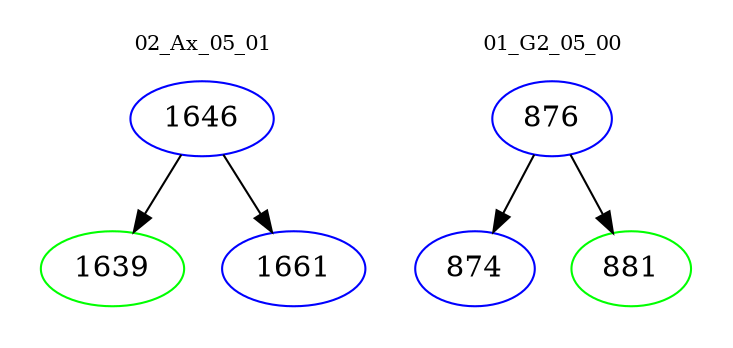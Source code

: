 digraph{
subgraph cluster_0 {
color = white
label = "02_Ax_05_01";
fontsize=10;
T0_1646 [label="1646", color="blue"]
T0_1646 -> T0_1639 [color="black"]
T0_1639 [label="1639", color="green"]
T0_1646 -> T0_1661 [color="black"]
T0_1661 [label="1661", color="blue"]
}
subgraph cluster_1 {
color = white
label = "01_G2_05_00";
fontsize=10;
T1_876 [label="876", color="blue"]
T1_876 -> T1_874 [color="black"]
T1_874 [label="874", color="blue"]
T1_876 -> T1_881 [color="black"]
T1_881 [label="881", color="green"]
}
}
